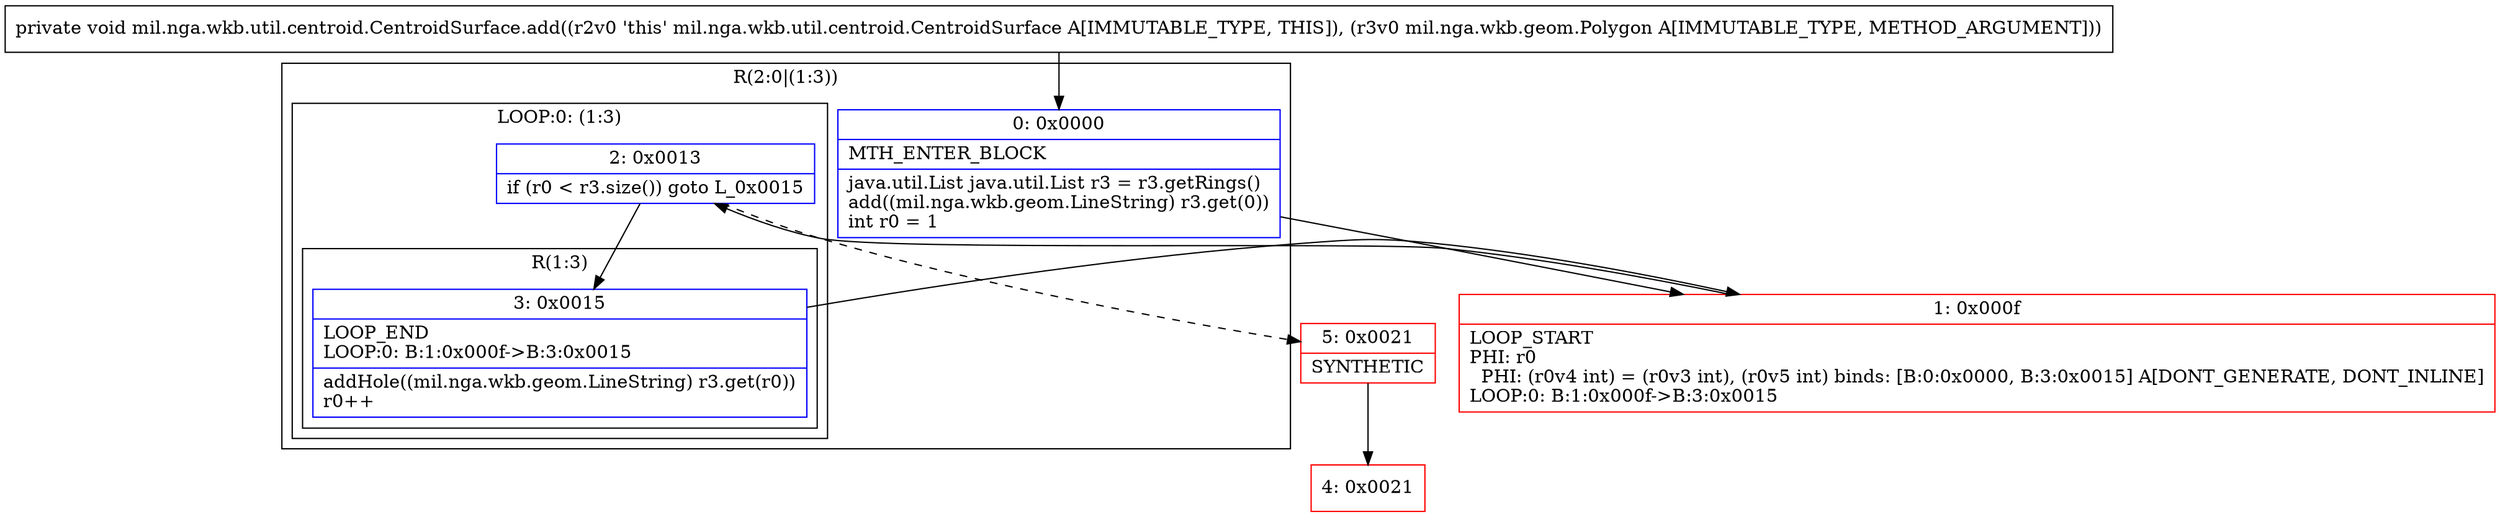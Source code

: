 digraph "CFG formil.nga.wkb.util.centroid.CentroidSurface.add(Lmil\/nga\/wkb\/geom\/Polygon;)V" {
subgraph cluster_Region_1161569891 {
label = "R(2:0|(1:3))";
node [shape=record,color=blue];
Node_0 [shape=record,label="{0\:\ 0x0000|MTH_ENTER_BLOCK\l|java.util.List java.util.List r3 = r3.getRings()\ladd((mil.nga.wkb.geom.LineString) r3.get(0))\lint r0 = 1\l}"];
subgraph cluster_LoopRegion_307432242 {
label = "LOOP:0: (1:3)";
node [shape=record,color=blue];
Node_2 [shape=record,label="{2\:\ 0x0013|if (r0 \< r3.size()) goto L_0x0015\l}"];
subgraph cluster_Region_1996701053 {
label = "R(1:3)";
node [shape=record,color=blue];
Node_3 [shape=record,label="{3\:\ 0x0015|LOOP_END\lLOOP:0: B:1:0x000f\-\>B:3:0x0015\l|addHole((mil.nga.wkb.geom.LineString) r3.get(r0))\lr0++\l}"];
}
}
}
Node_1 [shape=record,color=red,label="{1\:\ 0x000f|LOOP_START\lPHI: r0 \l  PHI: (r0v4 int) = (r0v3 int), (r0v5 int) binds: [B:0:0x0000, B:3:0x0015] A[DONT_GENERATE, DONT_INLINE]\lLOOP:0: B:1:0x000f\-\>B:3:0x0015\l}"];
Node_4 [shape=record,color=red,label="{4\:\ 0x0021}"];
Node_5 [shape=record,color=red,label="{5\:\ 0x0021|SYNTHETIC\l}"];
MethodNode[shape=record,label="{private void mil.nga.wkb.util.centroid.CentroidSurface.add((r2v0 'this' mil.nga.wkb.util.centroid.CentroidSurface A[IMMUTABLE_TYPE, THIS]), (r3v0 mil.nga.wkb.geom.Polygon A[IMMUTABLE_TYPE, METHOD_ARGUMENT])) }"];
MethodNode -> Node_0;
Node_0 -> Node_1;
Node_2 -> Node_3;
Node_2 -> Node_5[style=dashed];
Node_3 -> Node_1;
Node_1 -> Node_2;
Node_5 -> Node_4;
}

